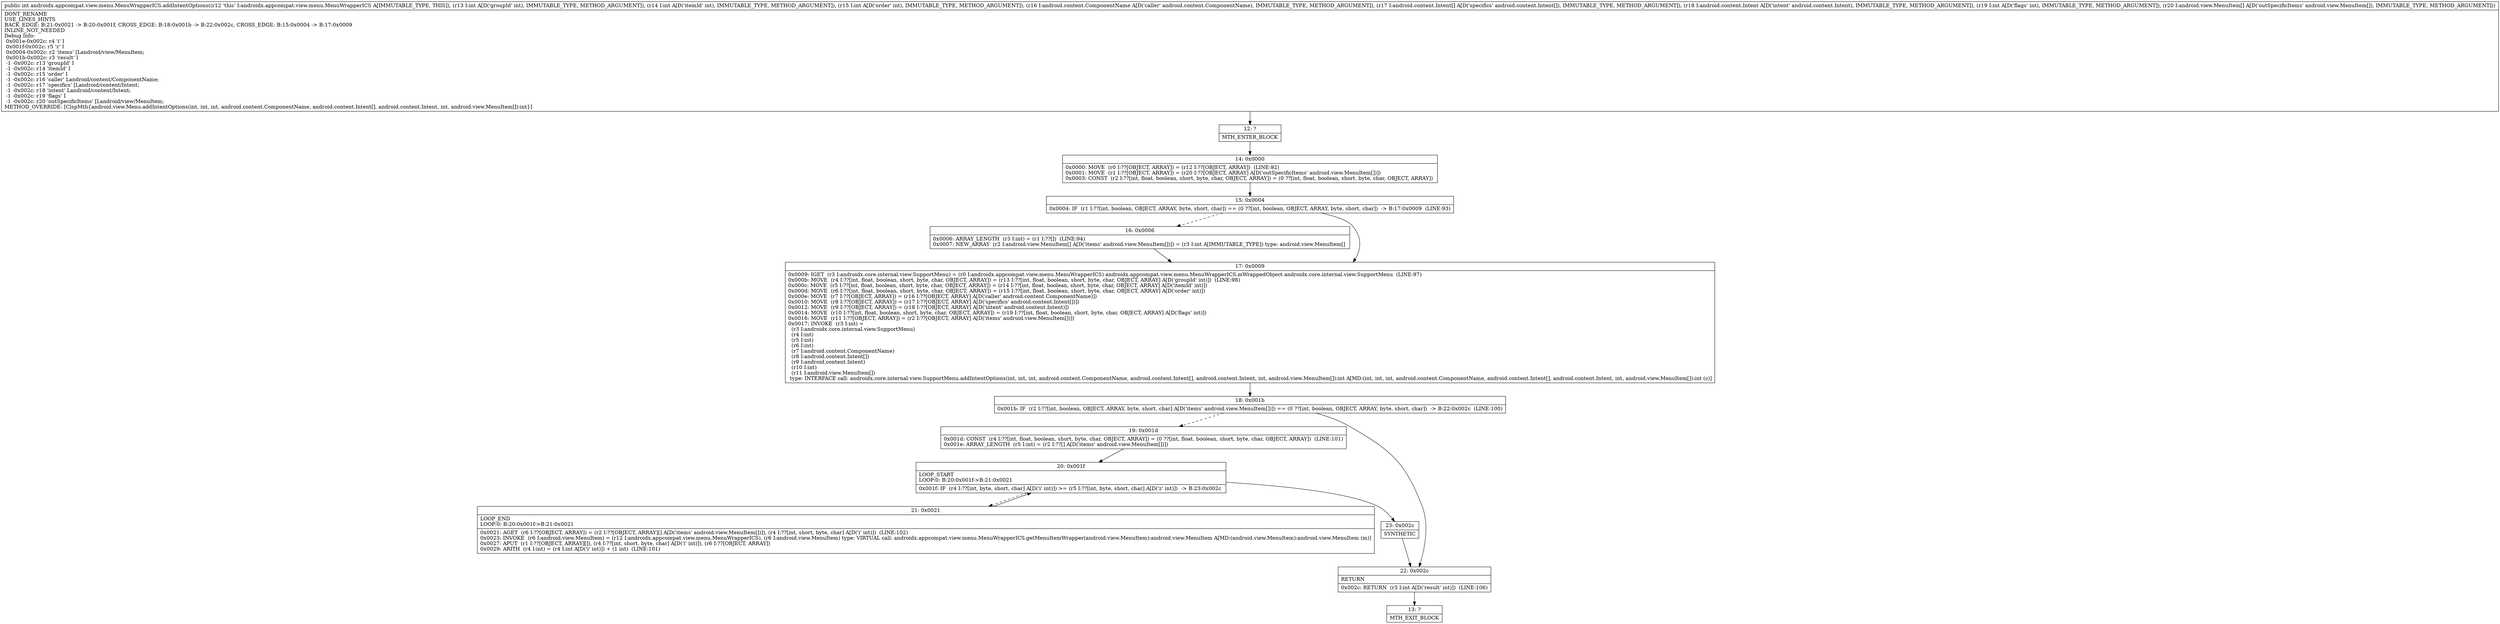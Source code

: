 digraph "CFG forandroidx.appcompat.view.menu.MenuWrapperICS.addIntentOptions(IIILandroid\/content\/ComponentName;[Landroid\/content\/Intent;Landroid\/content\/Intent;I[Landroid\/view\/MenuItem;)I" {
Node_12 [shape=record,label="{12\:\ ?|MTH_ENTER_BLOCK\l}"];
Node_14 [shape=record,label="{14\:\ 0x0000|0x0000: MOVE  (r0 I:??[OBJECT, ARRAY]) = (r12 I:??[OBJECT, ARRAY])  (LINE:92)\l0x0001: MOVE  (r1 I:??[OBJECT, ARRAY]) = (r20 I:??[OBJECT, ARRAY] A[D('outSpecificItems' android.view.MenuItem[])]) \l0x0003: CONST  (r2 I:??[int, float, boolean, short, byte, char, OBJECT, ARRAY]) = (0 ??[int, float, boolean, short, byte, char, OBJECT, ARRAY]) \l}"];
Node_15 [shape=record,label="{15\:\ 0x0004|0x0004: IF  (r1 I:??[int, boolean, OBJECT, ARRAY, byte, short, char]) == (0 ??[int, boolean, OBJECT, ARRAY, byte, short, char])  \-\> B:17:0x0009  (LINE:93)\l}"];
Node_16 [shape=record,label="{16\:\ 0x0006|0x0006: ARRAY_LENGTH  (r3 I:int) = (r1 I:??[])  (LINE:94)\l0x0007: NEW_ARRAY  (r2 I:android.view.MenuItem[] A[D('items' android.view.MenuItem[])]) = (r3 I:int A[IMMUTABLE_TYPE]) type: android.view.MenuItem[] \l}"];
Node_17 [shape=record,label="{17\:\ 0x0009|0x0009: IGET  (r3 I:androidx.core.internal.view.SupportMenu) = (r0 I:androidx.appcompat.view.menu.MenuWrapperICS) androidx.appcompat.view.menu.MenuWrapperICS.mWrappedObject androidx.core.internal.view.SupportMenu  (LINE:97)\l0x000b: MOVE  (r4 I:??[int, float, boolean, short, byte, char, OBJECT, ARRAY]) = (r13 I:??[int, float, boolean, short, byte, char, OBJECT, ARRAY] A[D('groupId' int)])  (LINE:98)\l0x000c: MOVE  (r5 I:??[int, float, boolean, short, byte, char, OBJECT, ARRAY]) = (r14 I:??[int, float, boolean, short, byte, char, OBJECT, ARRAY] A[D('itemId' int)]) \l0x000d: MOVE  (r6 I:??[int, float, boolean, short, byte, char, OBJECT, ARRAY]) = (r15 I:??[int, float, boolean, short, byte, char, OBJECT, ARRAY] A[D('order' int)]) \l0x000e: MOVE  (r7 I:??[OBJECT, ARRAY]) = (r16 I:??[OBJECT, ARRAY] A[D('caller' android.content.ComponentName)]) \l0x0010: MOVE  (r8 I:??[OBJECT, ARRAY]) = (r17 I:??[OBJECT, ARRAY] A[D('specifics' android.content.Intent[])]) \l0x0012: MOVE  (r9 I:??[OBJECT, ARRAY]) = (r18 I:??[OBJECT, ARRAY] A[D('intent' android.content.Intent)]) \l0x0014: MOVE  (r10 I:??[int, float, boolean, short, byte, char, OBJECT, ARRAY]) = (r19 I:??[int, float, boolean, short, byte, char, OBJECT, ARRAY] A[D('flags' int)]) \l0x0016: MOVE  (r11 I:??[OBJECT, ARRAY]) = (r2 I:??[OBJECT, ARRAY] A[D('items' android.view.MenuItem[])]) \l0x0017: INVOKE  (r3 I:int) = \l  (r3 I:androidx.core.internal.view.SupportMenu)\l  (r4 I:int)\l  (r5 I:int)\l  (r6 I:int)\l  (r7 I:android.content.ComponentName)\l  (r8 I:android.content.Intent[])\l  (r9 I:android.content.Intent)\l  (r10 I:int)\l  (r11 I:android.view.MenuItem[])\l type: INTERFACE call: androidx.core.internal.view.SupportMenu.addIntentOptions(int, int, int, android.content.ComponentName, android.content.Intent[], android.content.Intent, int, android.view.MenuItem[]):int A[MD:(int, int, int, android.content.ComponentName, android.content.Intent[], android.content.Intent, int, android.view.MenuItem[]):int (c)]\l}"];
Node_18 [shape=record,label="{18\:\ 0x001b|0x001b: IF  (r2 I:??[int, boolean, OBJECT, ARRAY, byte, short, char] A[D('items' android.view.MenuItem[])]) == (0 ??[int, boolean, OBJECT, ARRAY, byte, short, char])  \-\> B:22:0x002c  (LINE:100)\l}"];
Node_19 [shape=record,label="{19\:\ 0x001d|0x001d: CONST  (r4 I:??[int, float, boolean, short, byte, char, OBJECT, ARRAY]) = (0 ??[int, float, boolean, short, byte, char, OBJECT, ARRAY])  (LINE:101)\l0x001e: ARRAY_LENGTH  (r5 I:int) = (r2 I:??[] A[D('items' android.view.MenuItem[])]) \l}"];
Node_20 [shape=record,label="{20\:\ 0x001f|LOOP_START\lLOOP:0: B:20:0x001f\-\>B:21:0x0021\l|0x001f: IF  (r4 I:??[int, byte, short, char] A[D('i' int)]) \>= (r5 I:??[int, byte, short, char] A[D('z' int)])  \-\> B:23:0x002c \l}"];
Node_21 [shape=record,label="{21\:\ 0x0021|LOOP_END\lLOOP:0: B:20:0x001f\-\>B:21:0x0021\l|0x0021: AGET  (r6 I:??[OBJECT, ARRAY]) = (r2 I:??[OBJECT, ARRAY][] A[D('items' android.view.MenuItem[])]), (r4 I:??[int, short, byte, char] A[D('i' int)])  (LINE:102)\l0x0023: INVOKE  (r6 I:android.view.MenuItem) = (r12 I:androidx.appcompat.view.menu.MenuWrapperICS), (r6 I:android.view.MenuItem) type: VIRTUAL call: androidx.appcompat.view.menu.MenuWrapperICS.getMenuItemWrapper(android.view.MenuItem):android.view.MenuItem A[MD:(android.view.MenuItem):android.view.MenuItem (m)]\l0x0027: APUT  (r1 I:??[OBJECT, ARRAY][]), (r4 I:??[int, short, byte, char] A[D('i' int)]), (r6 I:??[OBJECT, ARRAY]) \l0x0029: ARITH  (r4 I:int) = (r4 I:int A[D('i' int)]) + (1 int)  (LINE:101)\l}"];
Node_23 [shape=record,label="{23\:\ 0x002c|SYNTHETIC\l}"];
Node_22 [shape=record,label="{22\:\ 0x002c|RETURN\l|0x002c: RETURN  (r3 I:int A[D('result' int)])  (LINE:106)\l}"];
Node_13 [shape=record,label="{13\:\ ?|MTH_EXIT_BLOCK\l}"];
MethodNode[shape=record,label="{public int androidx.appcompat.view.menu.MenuWrapperICS.addIntentOptions((r12 'this' I:androidx.appcompat.view.menu.MenuWrapperICS A[IMMUTABLE_TYPE, THIS]), (r13 I:int A[D('groupId' int), IMMUTABLE_TYPE, METHOD_ARGUMENT]), (r14 I:int A[D('itemId' int), IMMUTABLE_TYPE, METHOD_ARGUMENT]), (r15 I:int A[D('order' int), IMMUTABLE_TYPE, METHOD_ARGUMENT]), (r16 I:android.content.ComponentName A[D('caller' android.content.ComponentName), IMMUTABLE_TYPE, METHOD_ARGUMENT]), (r17 I:android.content.Intent[] A[D('specifics' android.content.Intent[]), IMMUTABLE_TYPE, METHOD_ARGUMENT]), (r18 I:android.content.Intent A[D('intent' android.content.Intent), IMMUTABLE_TYPE, METHOD_ARGUMENT]), (r19 I:int A[D('flags' int), IMMUTABLE_TYPE, METHOD_ARGUMENT]), (r20 I:android.view.MenuItem[] A[D('outSpecificItems' android.view.MenuItem[]), IMMUTABLE_TYPE, METHOD_ARGUMENT]))  | DONT_RENAME\lUSE_LINES_HINTS\lBACK_EDGE: B:21:0x0021 \-\> B:20:0x001f, CROSS_EDGE: B:18:0x001b \-\> B:22:0x002c, CROSS_EDGE: B:15:0x0004 \-\> B:17:0x0009\lINLINE_NOT_NEEDED\lDebug Info:\l  0x001e\-0x002c: r4 'i' I\l  0x001f\-0x002c: r5 'z' I\l  0x0004\-0x002c: r2 'items' [Landroid\/view\/MenuItem;\l  0x001b\-0x002c: r3 'result' I\l  \-1 \-0x002c: r13 'groupId' I\l  \-1 \-0x002c: r14 'itemId' I\l  \-1 \-0x002c: r15 'order' I\l  \-1 \-0x002c: r16 'caller' Landroid\/content\/ComponentName;\l  \-1 \-0x002c: r17 'specifics' [Landroid\/content\/Intent;\l  \-1 \-0x002c: r18 'intent' Landroid\/content\/Intent;\l  \-1 \-0x002c: r19 'flags' I\l  \-1 \-0x002c: r20 'outSpecificItems' [Landroid\/view\/MenuItem;\lMETHOD_OVERRIDE: [ClspMth\{android.view.Menu.addIntentOptions(int, int, int, android.content.ComponentName, android.content.Intent[], android.content.Intent, int, android.view.MenuItem[]):int\}]\l}"];
MethodNode -> Node_12;Node_12 -> Node_14;
Node_14 -> Node_15;
Node_15 -> Node_16[style=dashed];
Node_15 -> Node_17;
Node_16 -> Node_17;
Node_17 -> Node_18;
Node_18 -> Node_19[style=dashed];
Node_18 -> Node_22;
Node_19 -> Node_20;
Node_20 -> Node_21[style=dashed];
Node_20 -> Node_23;
Node_21 -> Node_20;
Node_23 -> Node_22;
Node_22 -> Node_13;
}

